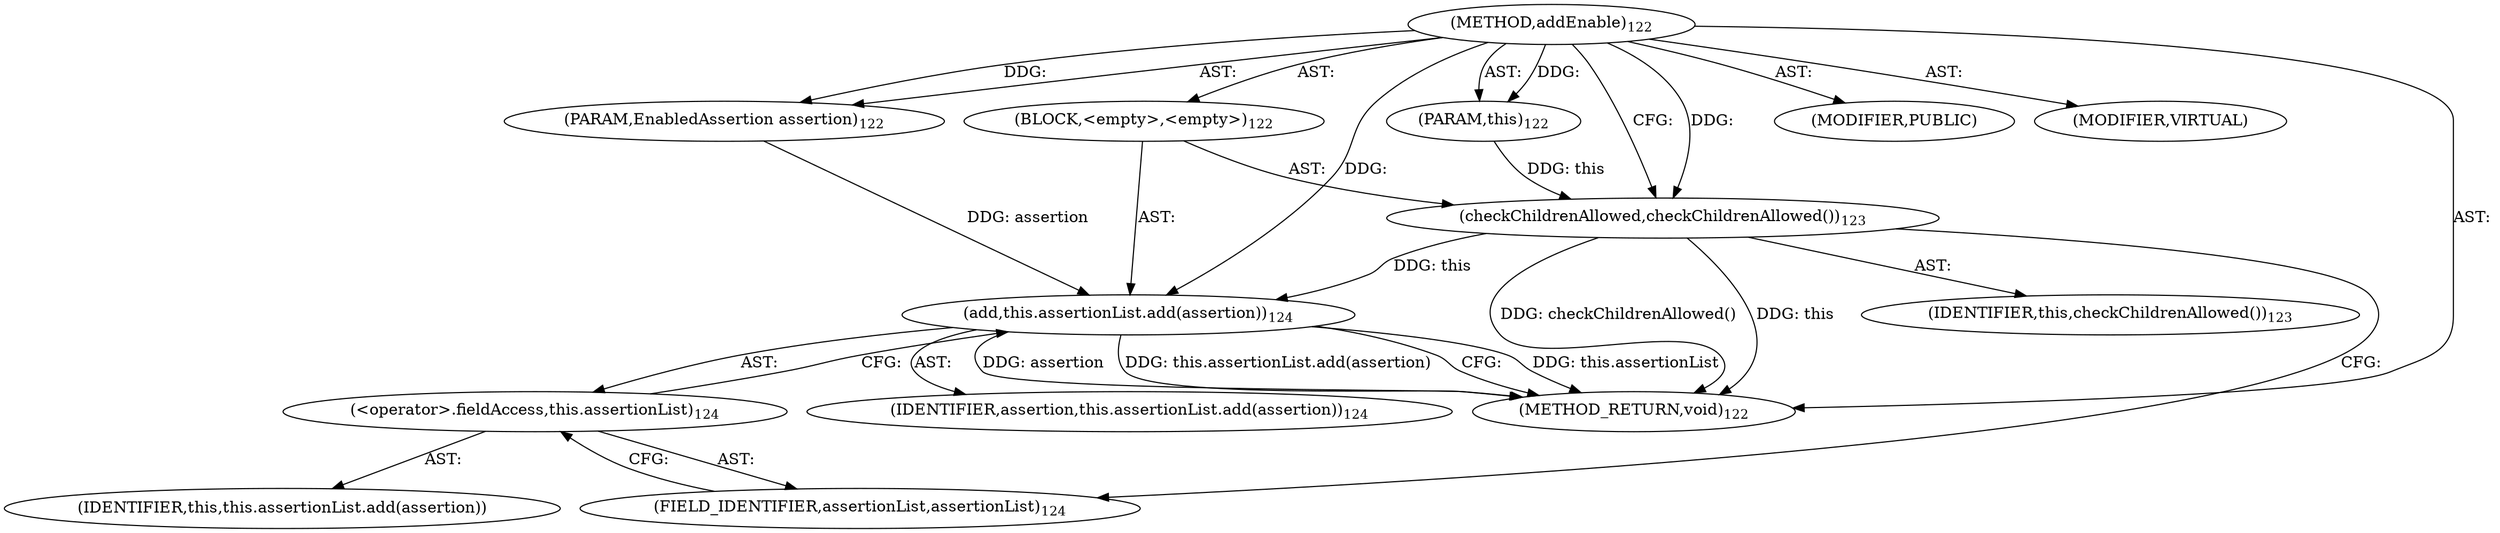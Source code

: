 digraph "addEnable" {  
"111669149696" [label = <(METHOD,addEnable)<SUB>122</SUB>> ]
"115964116992" [label = <(PARAM,this)<SUB>122</SUB>> ]
"115964117003" [label = <(PARAM,EnabledAssertion assertion)<SUB>122</SUB>> ]
"25769803776" [label = <(BLOCK,&lt;empty&gt;,&lt;empty&gt;)<SUB>122</SUB>> ]
"30064771072" [label = <(checkChildrenAllowed,checkChildrenAllowed())<SUB>123</SUB>> ]
"68719476736" [label = <(IDENTIFIER,this,checkChildrenAllowed())<SUB>123</SUB>> ]
"30064771073" [label = <(add,this.assertionList.add(assertion))<SUB>124</SUB>> ]
"30064771074" [label = <(&lt;operator&gt;.fieldAccess,this.assertionList)<SUB>124</SUB>> ]
"68719476764" [label = <(IDENTIFIER,this,this.assertionList.add(assertion))> ]
"55834574848" [label = <(FIELD_IDENTIFIER,assertionList,assertionList)<SUB>124</SUB>> ]
"68719476765" [label = <(IDENTIFIER,assertion,this.assertionList.add(assertion))<SUB>124</SUB>> ]
"133143986178" [label = <(MODIFIER,PUBLIC)> ]
"133143986179" [label = <(MODIFIER,VIRTUAL)> ]
"128849018880" [label = <(METHOD_RETURN,void)<SUB>122</SUB>> ]
  "111669149696" -> "115964116992"  [ label = "AST: "] 
  "111669149696" -> "115964117003"  [ label = "AST: "] 
  "111669149696" -> "25769803776"  [ label = "AST: "] 
  "111669149696" -> "133143986178"  [ label = "AST: "] 
  "111669149696" -> "133143986179"  [ label = "AST: "] 
  "111669149696" -> "128849018880"  [ label = "AST: "] 
  "25769803776" -> "30064771072"  [ label = "AST: "] 
  "25769803776" -> "30064771073"  [ label = "AST: "] 
  "30064771072" -> "68719476736"  [ label = "AST: "] 
  "30064771073" -> "30064771074"  [ label = "AST: "] 
  "30064771073" -> "68719476765"  [ label = "AST: "] 
  "30064771074" -> "68719476764"  [ label = "AST: "] 
  "30064771074" -> "55834574848"  [ label = "AST: "] 
  "30064771072" -> "55834574848"  [ label = "CFG: "] 
  "30064771073" -> "128849018880"  [ label = "CFG: "] 
  "30064771074" -> "30064771073"  [ label = "CFG: "] 
  "55834574848" -> "30064771074"  [ label = "CFG: "] 
  "111669149696" -> "30064771072"  [ label = "CFG: "] 
  "30064771072" -> "128849018880"  [ label = "DDG: this"] 
  "30064771072" -> "128849018880"  [ label = "DDG: checkChildrenAllowed()"] 
  "30064771073" -> "128849018880"  [ label = "DDG: this.assertionList"] 
  "30064771073" -> "128849018880"  [ label = "DDG: assertion"] 
  "30064771073" -> "128849018880"  [ label = "DDG: this.assertionList.add(assertion)"] 
  "111669149696" -> "115964116992"  [ label = "DDG: "] 
  "111669149696" -> "115964117003"  [ label = "DDG: "] 
  "115964116992" -> "30064771072"  [ label = "DDG: this"] 
  "111669149696" -> "30064771072"  [ label = "DDG: "] 
  "30064771072" -> "30064771073"  [ label = "DDG: this"] 
  "115964117003" -> "30064771073"  [ label = "DDG: assertion"] 
  "111669149696" -> "30064771073"  [ label = "DDG: "] 
}
